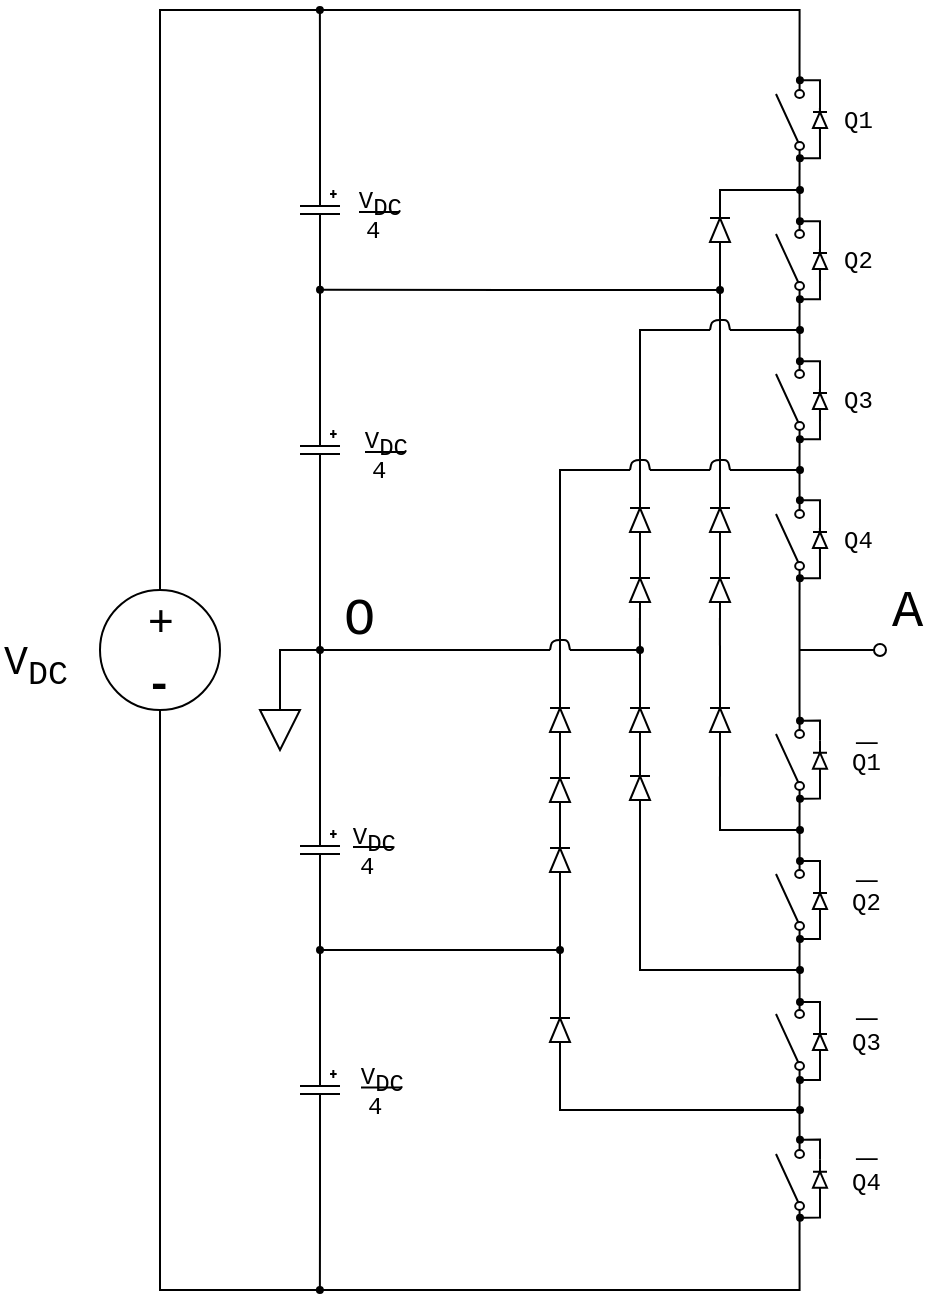 <mxfile version="10.6.6" type="github"><diagram id="sscBolJHvE7xzkybfC2L" name="Page-1"><mxGraphModel dx="1394" dy="781" grid="1" gridSize="5" guides="1" tooltips="1" connect="1" arrows="1" fold="1" page="1" pageScale="1" pageWidth="827" pageHeight="1169" math="0" shadow="0"><root><mxCell id="0"/><mxCell id="1" parent="0"/><mxCell id="ISOhxACk6VoRJgg4IMBV-1" value="" style="group" vertex="1" connectable="0" parent="1"><mxGeometry x="170" y="430" width="60" height="60" as="geometry"/></mxCell><mxCell id="ISOhxACk6VoRJgg4IMBV-2" value="" style="ellipse;whiteSpace=wrap;html=1;aspect=fixed;fillColor=none;" vertex="1" parent="ISOhxACk6VoRJgg4IMBV-1"><mxGeometry width="60" height="60" as="geometry"/></mxCell><mxCell id="ISOhxACk6VoRJgg4IMBV-3" value="+" style="text;html=1;resizable=0;points=[];autosize=1;align=left;verticalAlign=top;spacingTop=-4;fontStyle=0;fontSize=22;" vertex="1" parent="ISOhxACk6VoRJgg4IMBV-1"><mxGeometry x="22" width="20" height="20" as="geometry"/></mxCell><mxCell id="ISOhxACk6VoRJgg4IMBV-4" value="&lt;font style=&quot;font-size: 22px;&quot; face=&quot;Courier New&quot;&gt;-&lt;/font&gt;" style="text;html=1;resizable=0;points=[];autosize=1;align=left;verticalAlign=top;spacingTop=-4;fontSize=22;fontStyle=1" vertex="1" parent="ISOhxACk6VoRJgg4IMBV-1"><mxGeometry x="21" y="31" width="30" height="20" as="geometry"/></mxCell><mxCell id="ISOhxACk6VoRJgg4IMBV-5" style="edgeStyle=orthogonalEdgeStyle;rounded=0;orthogonalLoop=1;jettySize=auto;html=1;exitX=0;exitY=0.84;exitDx=0;exitDy=0;exitPerimeter=0;entryX=1;entryY=0.84;entryDx=0;entryDy=0;entryPerimeter=0;endArrow=none;endFill=0;" edge="1" parent="1" source="ISOhxACk6VoRJgg4IMBV-6" target="ISOhxACk6VoRJgg4IMBV-8"><mxGeometry relative="1" as="geometry"/></mxCell><mxCell id="ISOhxACk6VoRJgg4IMBV-6" value="" style="pointerEvents=1;verticalLabelPosition=bottom;shadow=0;dashed=0;align=center;fillColor=#ffffff;html=1;verticalAlign=top;strokeWidth=1;shape=mxgraph.electrical.electro-mechanical.simple_switch;direction=north;" vertex="1" parent="1"><mxGeometry x="508" y="170" width="14" height="50" as="geometry"/></mxCell><mxCell id="ISOhxACk6VoRJgg4IMBV-7" style="edgeStyle=orthogonalEdgeStyle;rounded=0;orthogonalLoop=1;jettySize=auto;html=1;exitX=0;exitY=0.84;exitDx=0;exitDy=0;exitPerimeter=0;entryX=1;entryY=0.84;entryDx=0;entryDy=0;entryPerimeter=0;endArrow=none;endFill=0;" edge="1" parent="1" source="ISOhxACk6VoRJgg4IMBV-8" target="ISOhxACk6VoRJgg4IMBV-10"><mxGeometry relative="1" as="geometry"/></mxCell><mxCell id="ISOhxACk6VoRJgg4IMBV-8" value="" style="pointerEvents=1;verticalLabelPosition=bottom;shadow=0;dashed=0;align=center;fillColor=#ffffff;html=1;verticalAlign=top;strokeWidth=1;shape=mxgraph.electrical.electro-mechanical.simple_switch;direction=north;" vertex="1" parent="1"><mxGeometry x="508" y="240" width="14" height="50" as="geometry"/></mxCell><mxCell id="ISOhxACk6VoRJgg4IMBV-9" style="edgeStyle=orthogonalEdgeStyle;rounded=0;orthogonalLoop=1;jettySize=auto;html=1;exitX=0;exitY=0.84;exitDx=0;exitDy=0;exitPerimeter=0;entryX=1;entryY=0.84;entryDx=0;entryDy=0;entryPerimeter=0;endArrow=none;endFill=0;" edge="1" parent="1" source="ISOhxACk6VoRJgg4IMBV-10" target="ISOhxACk6VoRJgg4IMBV-12"><mxGeometry relative="1" as="geometry"/></mxCell><mxCell id="ISOhxACk6VoRJgg4IMBV-10" value="" style="pointerEvents=1;verticalLabelPosition=bottom;shadow=0;dashed=0;align=center;fillColor=#ffffff;html=1;verticalAlign=top;strokeWidth=1;shape=mxgraph.electrical.electro-mechanical.simple_switch;direction=north;" vertex="1" parent="1"><mxGeometry x="508" y="310" width="14" height="50" as="geometry"/></mxCell><mxCell id="ISOhxACk6VoRJgg4IMBV-11" style="edgeStyle=orthogonalEdgeStyle;rounded=0;orthogonalLoop=1;jettySize=auto;html=1;exitX=0;exitY=0.84;exitDx=0;exitDy=0;exitPerimeter=0;entryX=1;entryY=0.84;entryDx=0;entryDy=0;entryPerimeter=0;endArrow=none;endFill=0;" edge="1" parent="1" source="ISOhxACk6VoRJgg4IMBV-12" target="ISOhxACk6VoRJgg4IMBV-14"><mxGeometry relative="1" as="geometry"/></mxCell><mxCell id="ISOhxACk6VoRJgg4IMBV-12" value="" style="pointerEvents=1;verticalLabelPosition=bottom;shadow=0;dashed=0;align=center;fillColor=#ffffff;html=1;verticalAlign=top;strokeWidth=1;shape=mxgraph.electrical.electro-mechanical.simple_switch;direction=north;" vertex="1" parent="1"><mxGeometry x="508" y="380" width="14" height="50" as="geometry"/></mxCell><mxCell id="ISOhxACk6VoRJgg4IMBV-13" style="edgeStyle=orthogonalEdgeStyle;rounded=0;orthogonalLoop=1;jettySize=auto;html=1;exitX=0;exitY=0.84;exitDx=0;exitDy=0;exitPerimeter=0;entryX=1;entryY=0.84;entryDx=0;entryDy=0;entryPerimeter=0;endArrow=none;endFill=0;" edge="1" parent="1" source="ISOhxACk6VoRJgg4IMBV-14" target="ISOhxACk6VoRJgg4IMBV-16"><mxGeometry relative="1" as="geometry"/></mxCell><mxCell id="ISOhxACk6VoRJgg4IMBV-14" value="" style="pointerEvents=1;verticalLabelPosition=bottom;shadow=0;dashed=0;align=center;fillColor=#ffffff;html=1;verticalAlign=top;strokeWidth=1;shape=mxgraph.electrical.electro-mechanical.simple_switch;direction=north;" vertex="1" parent="1"><mxGeometry x="508" y="490" width="14" height="50" as="geometry"/></mxCell><mxCell id="ISOhxACk6VoRJgg4IMBV-15" style="edgeStyle=orthogonalEdgeStyle;rounded=0;orthogonalLoop=1;jettySize=auto;html=1;exitX=0;exitY=0.84;exitDx=0;exitDy=0;exitPerimeter=0;entryX=1;entryY=0.84;entryDx=0;entryDy=0;entryPerimeter=0;endArrow=none;endFill=0;" edge="1" parent="1" source="ISOhxACk6VoRJgg4IMBV-16" target="ISOhxACk6VoRJgg4IMBV-18"><mxGeometry relative="1" as="geometry"/></mxCell><mxCell id="ISOhxACk6VoRJgg4IMBV-16" value="" style="pointerEvents=1;verticalLabelPosition=bottom;shadow=0;dashed=0;align=center;fillColor=#ffffff;html=1;verticalAlign=top;strokeWidth=1;shape=mxgraph.electrical.electro-mechanical.simple_switch;direction=north;" vertex="1" parent="1"><mxGeometry x="508" y="560" width="14" height="50" as="geometry"/></mxCell><mxCell id="ISOhxACk6VoRJgg4IMBV-17" style="edgeStyle=orthogonalEdgeStyle;rounded=0;orthogonalLoop=1;jettySize=auto;html=1;exitX=0;exitY=0.84;exitDx=0;exitDy=0;exitPerimeter=0;entryX=1;entryY=0.84;entryDx=0;entryDy=0;entryPerimeter=0;endArrow=none;endFill=0;" edge="1" parent="1" source="ISOhxACk6VoRJgg4IMBV-18" target="ISOhxACk6VoRJgg4IMBV-20"><mxGeometry relative="1" as="geometry"/></mxCell><mxCell id="ISOhxACk6VoRJgg4IMBV-18" value="" style="pointerEvents=1;verticalLabelPosition=bottom;shadow=0;dashed=0;align=center;fillColor=#ffffff;html=1;verticalAlign=top;strokeWidth=1;shape=mxgraph.electrical.electro-mechanical.simple_switch;direction=north;" vertex="1" parent="1"><mxGeometry x="508" y="630" width="14" height="50" as="geometry"/></mxCell><mxCell id="ISOhxACk6VoRJgg4IMBV-19" style="edgeStyle=orthogonalEdgeStyle;rounded=0;orthogonalLoop=1;jettySize=auto;html=1;exitX=0;exitY=0.84;exitDx=0;exitDy=0;exitPerimeter=0;entryX=0.5;entryY=1;entryDx=0;entryDy=0;endArrow=none;endFill=0;" edge="1" parent="1" source="ISOhxACk6VoRJgg4IMBV-20" target="ISOhxACk6VoRJgg4IMBV-2"><mxGeometry relative="1" as="geometry"><Array as="points"><mxPoint x="520" y="780"/><mxPoint x="200" y="780"/></Array></mxGeometry></mxCell><mxCell id="ISOhxACk6VoRJgg4IMBV-20" value="" style="pointerEvents=1;verticalLabelPosition=bottom;shadow=0;dashed=0;align=center;fillColor=#ffffff;html=1;verticalAlign=top;strokeWidth=1;shape=mxgraph.electrical.electro-mechanical.simple_switch;direction=north;" vertex="1" parent="1"><mxGeometry x="508" y="700" width="14" height="50" as="geometry"/></mxCell><mxCell id="ISOhxACk6VoRJgg4IMBV-21" style="edgeStyle=orthogonalEdgeStyle;rounded=0;orthogonalLoop=1;jettySize=auto;html=1;exitX=0;exitY=0.5;exitDx=0;exitDy=0;exitPerimeter=0;endArrow=oval;endFill=1;endSize=3;" edge="1" parent="1" source="ISOhxACk6VoRJgg4IMBV-22"><mxGeometry relative="1" as="geometry"><mxPoint x="279.944" y="140" as="targetPoint"/></mxGeometry></mxCell><mxCell id="ISOhxACk6VoRJgg4IMBV-22" value="" style="pointerEvents=1;verticalLabelPosition=bottom;shadow=0;dashed=0;align=center;fillColor=#ffffff;html=1;verticalAlign=top;strokeWidth=1;shape=mxgraph.electrical.capacitors.capacitor_5;direction=south;" vertex="1" parent="1"><mxGeometry x="270" y="220" width="20" height="40" as="geometry"/></mxCell><mxCell id="ISOhxACk6VoRJgg4IMBV-23" style="edgeStyle=orthogonalEdgeStyle;rounded=0;orthogonalLoop=1;jettySize=auto;html=1;exitX=0;exitY=0.5;exitDx=0;exitDy=0;exitPerimeter=0;entryX=1;entryY=0.5;entryDx=0;entryDy=0;entryPerimeter=0;endArrow=none;endFill=0;endSize=3;" edge="1" parent="1" source="ISOhxACk6VoRJgg4IMBV-25" target="ISOhxACk6VoRJgg4IMBV-22"><mxGeometry relative="1" as="geometry"/></mxCell><mxCell id="ISOhxACk6VoRJgg4IMBV-24" style="edgeStyle=orthogonalEdgeStyle;rounded=0;orthogonalLoop=1;jettySize=auto;html=1;exitX=1;exitY=0.5;exitDx=0;exitDy=0;exitPerimeter=0;entryX=0;entryY=0.5;entryDx=0;entryDy=0;entryPerimeter=0;endArrow=none;endFill=0;endSize=3;" edge="1" parent="1" source="ISOhxACk6VoRJgg4IMBV-25" target="ISOhxACk6VoRJgg4IMBV-29"><mxGeometry relative="1" as="geometry"/></mxCell><mxCell id="ISOhxACk6VoRJgg4IMBV-25" value="" style="pointerEvents=1;verticalLabelPosition=bottom;shadow=0;dashed=0;align=center;fillColor=#ffffff;html=1;verticalAlign=top;strokeWidth=1;shape=mxgraph.electrical.capacitors.capacitor_5;direction=south;" vertex="1" parent="1"><mxGeometry x="270" y="340" width="20" height="40" as="geometry"/></mxCell><mxCell id="ISOhxACk6VoRJgg4IMBV-26" style="edgeStyle=orthogonalEdgeStyle;rounded=0;orthogonalLoop=1;jettySize=auto;html=1;exitX=1;exitY=0.5;exitDx=0;exitDy=0;exitPerimeter=0;endArrow=oval;endFill=1;endSize=3;" edge="1" parent="1" source="ISOhxACk6VoRJgg4IMBV-27"><mxGeometry relative="1" as="geometry"><mxPoint x="279.944" y="780" as="targetPoint"/></mxGeometry></mxCell><mxCell id="ISOhxACk6VoRJgg4IMBV-27" value="" style="pointerEvents=1;verticalLabelPosition=bottom;shadow=0;dashed=0;align=center;fillColor=#ffffff;html=1;verticalAlign=top;strokeWidth=1;shape=mxgraph.electrical.capacitors.capacitor_5;direction=south;" vertex="1" parent="1"><mxGeometry x="270" y="660" width="20" height="40" as="geometry"/></mxCell><mxCell id="ISOhxACk6VoRJgg4IMBV-28" style="edgeStyle=orthogonalEdgeStyle;rounded=0;orthogonalLoop=1;jettySize=auto;html=1;exitX=1;exitY=0.5;exitDx=0;exitDy=0;exitPerimeter=0;entryX=0;entryY=0.5;entryDx=0;entryDy=0;entryPerimeter=0;endArrow=none;endFill=0;endSize=3;" edge="1" parent="1" source="ISOhxACk6VoRJgg4IMBV-29" target="ISOhxACk6VoRJgg4IMBV-27"><mxGeometry relative="1" as="geometry"/></mxCell><mxCell id="ISOhxACk6VoRJgg4IMBV-29" value="" style="pointerEvents=1;verticalLabelPosition=bottom;shadow=0;dashed=0;align=center;fillColor=#ffffff;html=1;verticalAlign=top;strokeWidth=1;shape=mxgraph.electrical.capacitors.capacitor_5;direction=south;" vertex="1" parent="1"><mxGeometry x="270" y="540" width="20" height="40" as="geometry"/></mxCell><mxCell id="ISOhxACk6VoRJgg4IMBV-30" style="edgeStyle=orthogonalEdgeStyle;rounded=0;orthogonalLoop=1;jettySize=auto;html=1;endArrow=oval;endFill=1;endSize=3;" edge="1" parent="1"><mxGeometry relative="1" as="geometry"><mxPoint x="520" y="370" as="targetPoint"/><Array as="points"><mxPoint x="485" y="370"/></Array><mxPoint x="485" y="370" as="sourcePoint"/></mxGeometry></mxCell><mxCell id="ISOhxACk6VoRJgg4IMBV-31" style="edgeStyle=orthogonalEdgeStyle;rounded=0;orthogonalLoop=1;jettySize=auto;html=1;endArrow=oval;endFill=1;endSize=3;" edge="1" parent="1"><mxGeometry relative="1" as="geometry"><mxPoint x="520" y="550" as="targetPoint"/><Array as="points"><mxPoint x="480" y="550"/></Array><mxPoint x="480" y="530" as="sourcePoint"/></mxGeometry></mxCell><mxCell id="ISOhxACk6VoRJgg4IMBV-33" style="edgeStyle=orthogonalEdgeStyle;rounded=0;orthogonalLoop=1;jettySize=auto;html=1;exitX=0.5;exitY=0;exitDx=0;exitDy=0;entryX=1;entryY=0.84;entryDx=0;entryDy=0;entryPerimeter=0;endArrow=none;endFill=0;" edge="1" parent="1" source="ISOhxACk6VoRJgg4IMBV-2" target="ISOhxACk6VoRJgg4IMBV-6"><mxGeometry relative="1" as="geometry"><mxPoint x="410" y="140" as="targetPoint"/><Array as="points"><mxPoint x="200" y="140"/><mxPoint x="520" y="140"/></Array></mxGeometry></mxCell><mxCell id="ISOhxACk6VoRJgg4IMBV-34" style="edgeStyle=orthogonalEdgeStyle;rounded=0;orthogonalLoop=1;jettySize=auto;html=1;exitX=0.5;exitY=0;exitDx=0;exitDy=0;exitPerimeter=0;endArrow=oval;endFill=1;endSize=3;" edge="1" parent="1" source="ISOhxACk6VoRJgg4IMBV-35"><mxGeometry relative="1" as="geometry"><mxPoint x="280" y="460" as="targetPoint"/><Array as="points"><mxPoint x="260" y="460"/></Array></mxGeometry></mxCell><mxCell id="ISOhxACk6VoRJgg4IMBV-35" value="" style="pointerEvents=1;verticalLabelPosition=bottom;shadow=0;dashed=0;align=center;fillColor=#ffffff;html=1;verticalAlign=top;strokeWidth=1;shape=mxgraph.electrical.signal_sources.signal_ground;" vertex="1" parent="1"><mxGeometry x="250" y="480" width="20" height="30" as="geometry"/></mxCell><mxCell id="ISOhxACk6VoRJgg4IMBV-36" style="edgeStyle=orthogonalEdgeStyle;rounded=0;orthogonalLoop=1;jettySize=auto;html=1;endArrow=oval;endFill=1;endSize=3;" edge="1" parent="1"><mxGeometry relative="1" as="geometry"><mxPoint x="520" y="300" as="targetPoint"/><Array as="points"><mxPoint x="490" y="300"/></Array><mxPoint x="485" y="300" as="sourcePoint"/></mxGeometry></mxCell><mxCell id="ISOhxACk6VoRJgg4IMBV-38" style="edgeStyle=orthogonalEdgeStyle;rounded=0;orthogonalLoop=1;jettySize=auto;html=1;endArrow=oval;endFill=1;endSize=3;exitX=0;exitY=0.5;exitDx=0;exitDy=0;exitPerimeter=0;" edge="1" parent="1" source="ISOhxACk6VoRJgg4IMBV-70"><mxGeometry relative="1" as="geometry"><mxPoint x="520" y="620" as="targetPoint"/><Array as="points"><mxPoint x="440" y="620"/></Array><mxPoint x="440" y="590" as="sourcePoint"/></mxGeometry></mxCell><mxCell id="ISOhxACk6VoRJgg4IMBV-43" style="edgeStyle=orthogonalEdgeStyle;rounded=0;orthogonalLoop=1;jettySize=auto;html=1;endArrow=oval;endFill=1;endSize=3;exitX=1;exitY=0.5;exitDx=0;exitDy=0;exitPerimeter=0;" edge="1" parent="1" source="ISOhxACk6VoRJgg4IMBV-52"><mxGeometry relative="1" as="geometry"><Array as="points"><mxPoint x="480" y="230"/><mxPoint x="520" y="230"/></Array><mxPoint x="420" y="260" as="sourcePoint"/><mxPoint x="520" y="230" as="targetPoint"/></mxGeometry></mxCell><mxCell id="ISOhxACk6VoRJgg4IMBV-46" style="edgeStyle=orthogonalEdgeStyle;rounded=0;orthogonalLoop=1;jettySize=auto;html=1;endArrow=oval;endFill=1;endSize=3;exitX=0;exitY=0.5;exitDx=0;exitDy=0;exitPerimeter=0;" edge="1" parent="1" source="ISOhxACk6VoRJgg4IMBV-82"><mxGeometry relative="1" as="geometry"><mxPoint x="520" y="690" as="targetPoint"/><Array as="points"><mxPoint x="400" y="690"/></Array><mxPoint x="330" y="690" as="sourcePoint"/></mxGeometry></mxCell><mxCell id="ISOhxACk6VoRJgg4IMBV-48" value="" style="endArrow=oval;html=1;endFill=0;" edge="1" parent="1"><mxGeometry width="50" height="50" relative="1" as="geometry"><mxPoint x="520" y="460" as="sourcePoint"/><mxPoint x="560" y="460" as="targetPoint"/></mxGeometry></mxCell><mxCell id="ISOhxACk6VoRJgg4IMBV-49" value="&lt;font style=&quot;font-size: 20px&quot; face=&quot;Courier New&quot;&gt;V&lt;sub&gt;DC&lt;/sub&gt;&lt;/font&gt;" style="text;html=1;resizable=0;points=[];autosize=1;align=left;verticalAlign=top;spacingTop=-4;fontSize=26;" vertex="1" parent="1"><mxGeometry x="120" y="445" width="50" height="40" as="geometry"/></mxCell><mxCell id="ISOhxACk6VoRJgg4IMBV-50" value="&lt;font face=&quot;Courier New&quot;&gt;O&lt;/font&gt;" style="text;html=1;resizable=0;points=[];autosize=1;align=left;verticalAlign=top;spacingTop=-4;fontSize=26;" vertex="1" parent="1"><mxGeometry x="290" y="425" width="30" height="30" as="geometry"/></mxCell><mxCell id="ISOhxACk6VoRJgg4IMBV-51" value="&lt;font face=&quot;Courier New&quot;&gt;A&lt;/font&gt;" style="text;html=1;resizable=0;points=[];autosize=1;align=left;verticalAlign=top;spacingTop=-4;fontSize=26;" vertex="1" parent="1"><mxGeometry x="564" y="421" width="30" height="30" as="geometry"/></mxCell><mxCell id="ISOhxACk6VoRJgg4IMBV-52" value="" style="pointerEvents=1;fillColor=#000000;verticalLabelPosition=bottom;shadow=0;dashed=0;align=center;fillColor=#ffffff;html=1;verticalAlign=top;strokeWidth=1;shape=mxgraph.electrical.diodes.diode;direction=north;" vertex="1" parent="1"><mxGeometry x="475" y="235" width="10" height="30" as="geometry"/></mxCell><mxCell id="ISOhxACk6VoRJgg4IMBV-53" value="" style="endArrow=none;html=1;" edge="1" parent="1"><mxGeometry width="50" height="50" relative="1" as="geometry"><mxPoint x="475" y="300" as="sourcePoint"/><mxPoint x="485" y="300" as="targetPoint"/><Array as="points"><mxPoint x="476" y="295"/><mxPoint x="484" y="295"/></Array></mxGeometry></mxCell><mxCell id="ISOhxACk6VoRJgg4IMBV-60" style="edgeStyle=orthogonalEdgeStyle;rounded=0;orthogonalLoop=1;jettySize=auto;html=1;exitX=1;exitY=0.5;exitDx=0;exitDy=0;exitPerimeter=0;endArrow=none;endFill=0;entryX=0;entryY=0.5;entryDx=0;entryDy=0;entryPerimeter=0;" edge="1" parent="1" source="ISOhxACk6VoRJgg4IMBV-54" target="ISOhxACk6VoRJgg4IMBV-52"><mxGeometry relative="1" as="geometry"><mxPoint x="479.98" y="375" as="targetPoint"/></mxGeometry></mxCell><mxCell id="ISOhxACk6VoRJgg4IMBV-54" value="" style="pointerEvents=1;fillColor=#000000;verticalLabelPosition=bottom;shadow=0;dashed=0;align=center;fillColor=#ffffff;html=1;verticalAlign=top;strokeWidth=1;shape=mxgraph.electrical.diodes.diode;direction=north;" vertex="1" parent="1"><mxGeometry x="475" y="380" width="10" height="30" as="geometry"/></mxCell><mxCell id="ISOhxACk6VoRJgg4IMBV-59" style="edgeStyle=orthogonalEdgeStyle;rounded=0;orthogonalLoop=1;jettySize=auto;html=1;exitX=1;exitY=0.5;exitDx=0;exitDy=0;exitPerimeter=0;entryX=0;entryY=0.5;entryDx=0;entryDy=0;entryPerimeter=0;endArrow=none;endFill=0;" edge="1" parent="1" target="ISOhxACk6VoRJgg4IMBV-54"><mxGeometry relative="1" as="geometry"><mxPoint x="480" y="415" as="sourcePoint"/></mxGeometry></mxCell><mxCell id="ISOhxACk6VoRJgg4IMBV-55" value="" style="pointerEvents=1;fillColor=#000000;verticalLabelPosition=bottom;shadow=0;dashed=0;align=center;fillColor=#ffffff;html=1;verticalAlign=top;strokeWidth=1;shape=mxgraph.electrical.diodes.diode;direction=north;" vertex="1" parent="1"><mxGeometry x="475" y="415" width="10" height="30" as="geometry"/></mxCell><mxCell id="ISOhxACk6VoRJgg4IMBV-57" style="edgeStyle=orthogonalEdgeStyle;rounded=0;orthogonalLoop=1;jettySize=auto;html=1;exitX=0;exitY=0.5;exitDx=0;exitDy=0;exitPerimeter=0;endArrow=none;endFill=0;" edge="1" parent="1" source="ISOhxACk6VoRJgg4IMBV-56"><mxGeometry relative="1" as="geometry"><mxPoint x="479.98" y="530.034" as="targetPoint"/></mxGeometry></mxCell><mxCell id="ISOhxACk6VoRJgg4IMBV-58" style="edgeStyle=orthogonalEdgeStyle;rounded=0;orthogonalLoop=1;jettySize=auto;html=1;exitX=1;exitY=0.5;exitDx=0;exitDy=0;exitPerimeter=0;entryX=0.033;entryY=0.498;entryDx=0;entryDy=0;entryPerimeter=0;endArrow=none;endFill=0;" edge="1" parent="1" source="ISOhxACk6VoRJgg4IMBV-56" target="ISOhxACk6VoRJgg4IMBV-55"><mxGeometry relative="1" as="geometry"/></mxCell><mxCell id="ISOhxACk6VoRJgg4IMBV-56" value="" style="pointerEvents=1;fillColor=#000000;verticalLabelPosition=bottom;shadow=0;dashed=0;align=center;fillColor=#ffffff;html=1;verticalAlign=top;strokeWidth=1;shape=mxgraph.electrical.diodes.diode;direction=north;" vertex="1" parent="1"><mxGeometry x="475" y="480" width="10" height="30" as="geometry"/></mxCell><mxCell id="ISOhxACk6VoRJgg4IMBV-61" value="" style="endArrow=none;html=1;" edge="1" parent="1"><mxGeometry width="50" height="50" relative="1" as="geometry"><mxPoint x="475.0" y="370" as="sourcePoint"/><mxPoint x="485.0" y="370" as="targetPoint"/><Array as="points"><mxPoint x="476" y="365"/><mxPoint x="484" y="365"/></Array></mxGeometry></mxCell><mxCell id="ISOhxACk6VoRJgg4IMBV-74" style="edgeStyle=orthogonalEdgeStyle;rounded=0;orthogonalLoop=1;jettySize=auto;html=1;exitX=1;exitY=0.5;exitDx=0;exitDy=0;exitPerimeter=0;endArrow=none;endFill=0;endSize=3;" edge="1" parent="1" source="ISOhxACk6VoRJgg4IMBV-62"><mxGeometry relative="1" as="geometry"><mxPoint x="475" y="300" as="targetPoint"/><Array as="points"><mxPoint x="440" y="300"/></Array></mxGeometry></mxCell><mxCell id="ISOhxACk6VoRJgg4IMBV-62" value="" style="pointerEvents=1;fillColor=#000000;verticalLabelPosition=bottom;shadow=0;dashed=0;align=center;fillColor=#ffffff;html=1;verticalAlign=top;strokeWidth=1;shape=mxgraph.electrical.diodes.diode;direction=north;" vertex="1" parent="1"><mxGeometry x="435" y="380" width="10" height="30" as="geometry"/></mxCell><mxCell id="ISOhxACk6VoRJgg4IMBV-63" style="edgeStyle=orthogonalEdgeStyle;rounded=0;orthogonalLoop=1;jettySize=auto;html=1;exitX=1;exitY=0.5;exitDx=0;exitDy=0;exitPerimeter=0;entryX=0;entryY=0.5;entryDx=0;entryDy=0;entryPerimeter=0;endArrow=none;endFill=0;" edge="1" parent="1" source="ISOhxACk6VoRJgg4IMBV-64" target="ISOhxACk6VoRJgg4IMBV-62"><mxGeometry relative="1" as="geometry"/></mxCell><mxCell id="ISOhxACk6VoRJgg4IMBV-64" value="" style="pointerEvents=1;fillColor=#000000;verticalLabelPosition=bottom;shadow=0;dashed=0;align=center;fillColor=#ffffff;html=1;verticalAlign=top;strokeWidth=1;shape=mxgraph.electrical.diodes.diode;direction=north;" vertex="1" parent="1"><mxGeometry x="435" y="415" width="10" height="30" as="geometry"/></mxCell><mxCell id="ISOhxACk6VoRJgg4IMBV-65" style="edgeStyle=orthogonalEdgeStyle;rounded=0;orthogonalLoop=1;jettySize=auto;html=1;exitX=1;exitY=0.5;exitDx=0;exitDy=0;exitPerimeter=0;entryX=0.033;entryY=0.498;entryDx=0;entryDy=0;entryPerimeter=0;endArrow=none;endFill=0;" edge="1" parent="1" target="ISOhxACk6VoRJgg4IMBV-64" source="ISOhxACk6VoRJgg4IMBV-68"><mxGeometry relative="1" as="geometry"><mxPoint x="440.143" y="490.286" as="sourcePoint"/></mxGeometry></mxCell><mxCell id="ISOhxACk6VoRJgg4IMBV-68" value="" style="pointerEvents=1;fillColor=#000000;verticalLabelPosition=bottom;shadow=0;dashed=0;align=center;fillColor=#ffffff;html=1;verticalAlign=top;strokeWidth=1;shape=mxgraph.electrical.diodes.diode;direction=north;" vertex="1" parent="1"><mxGeometry x="435" y="480" width="10" height="30" as="geometry"/></mxCell><mxCell id="ISOhxACk6VoRJgg4IMBV-69" style="edgeStyle=orthogonalEdgeStyle;rounded=0;orthogonalLoop=1;jettySize=auto;html=1;exitX=1;exitY=0.5;exitDx=0;exitDy=0;exitPerimeter=0;entryX=0;entryY=0.5;entryDx=0;entryDy=0;entryPerimeter=0;endArrow=none;endFill=0;" edge="1" parent="1" source="ISOhxACk6VoRJgg4IMBV-70"><mxGeometry relative="1" as="geometry"><mxPoint x="440" y="509" as="targetPoint"/></mxGeometry></mxCell><mxCell id="ISOhxACk6VoRJgg4IMBV-70" value="" style="pointerEvents=1;fillColor=#000000;verticalLabelPosition=bottom;shadow=0;dashed=0;align=center;fillColor=#ffffff;html=1;verticalAlign=top;strokeWidth=1;shape=mxgraph.electrical.diodes.diode;direction=north;" vertex="1" parent="1"><mxGeometry x="435" y="514" width="10" height="30" as="geometry"/></mxCell><mxCell id="ISOhxACk6VoRJgg4IMBV-73" value="" style="endArrow=oval;html=1;endFill=1;endSize=3;" edge="1" parent="1"><mxGeometry width="50" height="50" relative="1" as="geometry"><mxPoint x="405" y="460" as="sourcePoint"/><mxPoint x="440" y="460" as="targetPoint"/></mxGeometry></mxCell><mxCell id="ISOhxACk6VoRJgg4IMBV-79" style="edgeStyle=orthogonalEdgeStyle;rounded=0;orthogonalLoop=1;jettySize=auto;html=1;exitX=1;exitY=0.5;exitDx=0;exitDy=0;exitPerimeter=0;endArrow=none;endFill=0;endSize=3;" edge="1" parent="1" source="ISOhxACk6VoRJgg4IMBV-75"><mxGeometry relative="1" as="geometry"><mxPoint x="435" y="370" as="targetPoint"/><Array as="points"><mxPoint x="400" y="370"/></Array></mxGeometry></mxCell><mxCell id="ISOhxACk6VoRJgg4IMBV-75" value="" style="pointerEvents=1;fillColor=#000000;verticalLabelPosition=bottom;shadow=0;dashed=0;align=center;fillColor=#ffffff;html=1;verticalAlign=top;strokeWidth=1;shape=mxgraph.electrical.diodes.diode;direction=north;" vertex="1" parent="1"><mxGeometry x="395" y="480" width="10" height="30" as="geometry"/></mxCell><mxCell id="ISOhxACk6VoRJgg4IMBV-76" style="edgeStyle=orthogonalEdgeStyle;rounded=0;orthogonalLoop=1;jettySize=auto;html=1;exitX=1;exitY=0.5;exitDx=0;exitDy=0;exitPerimeter=0;entryX=0;entryY=0.5;entryDx=0;entryDy=0;entryPerimeter=0;endArrow=none;endFill=0;" edge="1" parent="1" source="ISOhxACk6VoRJgg4IMBV-77" target="ISOhxACk6VoRJgg4IMBV-75"><mxGeometry relative="1" as="geometry"/></mxCell><mxCell id="ISOhxACk6VoRJgg4IMBV-77" value="" style="pointerEvents=1;fillColor=#000000;verticalLabelPosition=bottom;shadow=0;dashed=0;align=center;fillColor=#ffffff;html=1;verticalAlign=top;strokeWidth=1;shape=mxgraph.electrical.diodes.diode;direction=north;" vertex="1" parent="1"><mxGeometry x="395" y="515" width="10" height="30" as="geometry"/></mxCell><mxCell id="ISOhxACk6VoRJgg4IMBV-84" style="edgeStyle=orthogonalEdgeStyle;rounded=0;orthogonalLoop=1;jettySize=auto;html=1;exitX=1;exitY=0.5;exitDx=0;exitDy=0;exitPerimeter=0;entryX=0;entryY=0.5;entryDx=0;entryDy=0;entryPerimeter=0;endArrow=none;endFill=0;endSize=3;" edge="1" parent="1" source="ISOhxACk6VoRJgg4IMBV-78" target="ISOhxACk6VoRJgg4IMBV-77"><mxGeometry relative="1" as="geometry"/></mxCell><mxCell id="ISOhxACk6VoRJgg4IMBV-78" value="" style="pointerEvents=1;fillColor=#000000;verticalLabelPosition=bottom;shadow=0;dashed=0;align=center;fillColor=#ffffff;html=1;verticalAlign=top;strokeWidth=1;shape=mxgraph.electrical.diodes.diode;direction=north;" vertex="1" parent="1"><mxGeometry x="395" y="550" width="10" height="30" as="geometry"/></mxCell><mxCell id="ISOhxACk6VoRJgg4IMBV-80" value="" style="endArrow=none;html=1;" edge="1" parent="1"><mxGeometry width="50" height="50" relative="1" as="geometry"><mxPoint x="435.0" y="370" as="sourcePoint"/><mxPoint x="445.0" y="370" as="targetPoint"/><Array as="points"><mxPoint x="436" y="365"/><mxPoint x="444" y="365"/></Array></mxGeometry></mxCell><mxCell id="ISOhxACk6VoRJgg4IMBV-81" value="" style="endArrow=none;html=1;" edge="1" parent="1"><mxGeometry width="50" height="50" relative="1" as="geometry"><mxPoint x="445" y="370" as="sourcePoint"/><mxPoint x="475" y="370" as="targetPoint"/></mxGeometry></mxCell><mxCell id="ISOhxACk6VoRJgg4IMBV-83" style="edgeStyle=orthogonalEdgeStyle;rounded=0;orthogonalLoop=1;jettySize=auto;html=1;exitX=1;exitY=0.5;exitDx=0;exitDy=0;exitPerimeter=0;entryX=0;entryY=0.5;entryDx=0;entryDy=0;entryPerimeter=0;endArrow=none;endFill=0;endSize=3;" edge="1" parent="1" source="ISOhxACk6VoRJgg4IMBV-82" target="ISOhxACk6VoRJgg4IMBV-78"><mxGeometry relative="1" as="geometry"/></mxCell><mxCell id="ISOhxACk6VoRJgg4IMBV-82" value="" style="pointerEvents=1;fillColor=#000000;verticalLabelPosition=bottom;shadow=0;dashed=0;align=center;fillColor=#ffffff;html=1;verticalAlign=top;strokeWidth=1;shape=mxgraph.electrical.diodes.diode;direction=north;" vertex="1" parent="1"><mxGeometry x="395" y="635" width="10" height="30" as="geometry"/></mxCell><mxCell id="ISOhxACk6VoRJgg4IMBV-85" value="" style="endArrow=oval;html=1;startArrow=oval;startFill=1;endFill=1;endSize=3;startSize=3;" edge="1" parent="1"><mxGeometry width="50" height="50" relative="1" as="geometry"><mxPoint x="280" y="610" as="sourcePoint"/><mxPoint x="400" y="610" as="targetPoint"/></mxGeometry></mxCell><mxCell id="ISOhxACk6VoRJgg4IMBV-86" value="" style="endArrow=oval;html=1;startArrow=oval;startFill=1;endFill=1;endSize=3;startSize=3;" edge="1" parent="1"><mxGeometry width="50" height="50" relative="1" as="geometry"><mxPoint x="280" y="279.9" as="sourcePoint"/><mxPoint x="480" y="280" as="targetPoint"/></mxGeometry></mxCell><mxCell id="ISOhxACk6VoRJgg4IMBV-87" value="" style="endArrow=none;html=1;" edge="1" parent="1"><mxGeometry width="50" height="50" relative="1" as="geometry"><mxPoint x="395" y="460.0" as="sourcePoint"/><mxPoint x="405" y="460.0" as="targetPoint"/><Array as="points"><mxPoint x="396" y="455"/><mxPoint x="404" y="455"/></Array></mxGeometry></mxCell><mxCell id="ISOhxACk6VoRJgg4IMBV-88" value="" style="endArrow=none;html=1;" edge="1" parent="1"><mxGeometry width="50" height="50" relative="1" as="geometry"><mxPoint x="280" y="460" as="sourcePoint"/><mxPoint x="395" y="460" as="targetPoint"/></mxGeometry></mxCell><mxCell id="ISOhxACk6VoRJgg4IMBV-89" value="&lt;font face=&quot;Courier New&quot;&gt;Q1&lt;/font&gt;" style="text;html=1;resizable=0;points=[];autosize=1;align=left;verticalAlign=top;spacingTop=-4;" vertex="1" parent="1"><mxGeometry x="540" y="185" width="25" height="20" as="geometry"/></mxCell><mxCell id="ISOhxACk6VoRJgg4IMBV-90" value="&lt;font face=&quot;Courier New&quot;&gt;Q2&lt;/font&gt;" style="text;html=1;resizable=0;points=[];autosize=1;align=left;verticalAlign=top;spacingTop=-4;" vertex="1" parent="1"><mxGeometry x="540" y="255" width="25" height="20" as="geometry"/></mxCell><mxCell id="ISOhxACk6VoRJgg4IMBV-91" value="&lt;font face=&quot;Courier New&quot;&gt;Q3&lt;/font&gt;" style="text;html=1;resizable=0;points=[];autosize=1;align=left;verticalAlign=top;spacingTop=-4;" vertex="1" parent="1"><mxGeometry x="540" y="325" width="25" height="20" as="geometry"/></mxCell><mxCell id="ISOhxACk6VoRJgg4IMBV-92" value="&lt;font face=&quot;Courier New&quot;&gt;Q4&lt;/font&gt;" style="text;html=1;resizable=0;points=[];autosize=1;align=left;verticalAlign=top;spacingTop=-4;" vertex="1" parent="1"><mxGeometry x="540" y="395" width="25" height="20" as="geometry"/></mxCell><mxCell id="ISOhxACk6VoRJgg4IMBV-93" value="&lt;font face=&quot;Courier New&quot;&gt;Q1&lt;/font&gt;" style="text;html=1;resizable=0;points=[];autosize=1;align=left;verticalAlign=top;spacingTop=-4;" vertex="1" parent="1"><mxGeometry x="544" y="505.6" width="25" height="20" as="geometry"/></mxCell><mxCell id="ISOhxACk6VoRJgg4IMBV-94" value="&lt;font face=&quot;Courier New&quot;&gt;Q2&lt;/font&gt;" style="text;html=1;resizable=0;points=[];autosize=1;align=left;verticalAlign=top;spacingTop=-4;" vertex="1" parent="1"><mxGeometry x="544" y="575.6" width="25" height="20" as="geometry"/></mxCell><mxCell id="ISOhxACk6VoRJgg4IMBV-95" value="&lt;font face=&quot;Courier New&quot;&gt;Q3&lt;/font&gt;" style="text;html=1;resizable=0;points=[];autosize=1;align=left;verticalAlign=top;spacingTop=-4;" vertex="1" parent="1"><mxGeometry x="544" y="645.6" width="25" height="20" as="geometry"/></mxCell><mxCell id="ISOhxACk6VoRJgg4IMBV-96" value="&lt;font face=&quot;Courier New&quot;&gt;Q4&lt;/font&gt;" style="text;html=1;resizable=0;points=[];autosize=1;align=left;verticalAlign=top;spacingTop=-4;" vertex="1" parent="1"><mxGeometry x="544" y="715.6" width="25" height="20" as="geometry"/></mxCell><mxCell id="ISOhxACk6VoRJgg4IMBV-97" value="&lt;font style=&quot;font-size: 18px;&quot; face=&quot;Courier New&quot;&gt;_&lt;/font&gt;" style="text;html=1;resizable=0;points=[];autosize=1;align=left;verticalAlign=top;spacingTop=-4;fontSize=18;" vertex="1" parent="1"><mxGeometry x="546" y="485.5" width="20" height="20" as="geometry"/></mxCell><mxCell id="ISOhxACk6VoRJgg4IMBV-98" value="&lt;font style=&quot;font-size: 18px;&quot; face=&quot;Courier New&quot;&gt;_&lt;/font&gt;" style="text;html=1;resizable=0;points=[];autosize=1;align=left;verticalAlign=top;spacingTop=-4;fontSize=18;" vertex="1" parent="1"><mxGeometry x="546" y="555" width="20" height="20" as="geometry"/></mxCell><mxCell id="ISOhxACk6VoRJgg4IMBV-99" value="&lt;font style=&quot;font-size: 18px;&quot; face=&quot;Courier New&quot;&gt;_&lt;/font&gt;" style="text;html=1;resizable=0;points=[];autosize=1;align=left;verticalAlign=top;spacingTop=-4;fontSize=18;" vertex="1" parent="1"><mxGeometry x="546" y="624" width="20" height="20" as="geometry"/></mxCell><mxCell id="ISOhxACk6VoRJgg4IMBV-100" value="&lt;font style=&quot;font-size: 18px;&quot; face=&quot;Courier New&quot;&gt;_&lt;/font&gt;" style="text;html=1;resizable=0;points=[];autosize=1;align=left;verticalAlign=top;spacingTop=-4;fontSize=18;" vertex="1" parent="1"><mxGeometry x="546" y="694" width="20" height="20" as="geometry"/></mxCell><mxCell id="ISOhxACk6VoRJgg4IMBV-104" value="" style="group" vertex="1" connectable="0" parent="1"><mxGeometry x="275" y="345" width="50" height="35" as="geometry"/></mxCell><mxCell id="ISOhxACk6VoRJgg4IMBV-101" value="" style="endArrow=none;html=1;fontSize=16;" edge="1" parent="ISOhxACk6VoRJgg4IMBV-104"><mxGeometry width="50" height="50" relative="1" as="geometry"><mxPoint x="27.5" y="16" as="sourcePoint"/><mxPoint x="47.5" y="16" as="targetPoint"/></mxGeometry></mxCell><mxCell id="ISOhxACk6VoRJgg4IMBV-102" value="&lt;font style=&quot;font-size: 12px;&quot; face=&quot;Courier New&quot;&gt;V&lt;sub style=&quot;font-size: 12px;&quot;&gt;DC&lt;/sub&gt;&lt;/font&gt;" style="text;html=1;resizable=0;points=[];autosize=1;align=right;verticalAlign=top;spacingTop=-4;fontSize=12;" vertex="1" parent="ISOhxACk6VoRJgg4IMBV-104"><mxGeometry width="50" height="30" as="geometry"/></mxCell><mxCell id="ISOhxACk6VoRJgg4IMBV-103" value="&lt;font face=&quot;Courier New&quot;&gt;4&lt;/font&gt;" style="text;html=1;resizable=0;points=[];autosize=1;align=left;verticalAlign=top;spacingTop=-4;fontSize=12;" vertex="1" parent="ISOhxACk6VoRJgg4IMBV-104"><mxGeometry x="29" y="15" width="20" height="20" as="geometry"/></mxCell><mxCell id="ISOhxACk6VoRJgg4IMBV-105" value="" style="group" vertex="1" connectable="0" parent="1"><mxGeometry x="269" y="542.5" width="50" height="35" as="geometry"/></mxCell><mxCell id="ISOhxACk6VoRJgg4IMBV-106" value="" style="endArrow=none;html=1;fontSize=16;" edge="1" parent="ISOhxACk6VoRJgg4IMBV-105"><mxGeometry width="50" height="50" relative="1" as="geometry"><mxPoint x="27.5" y="16" as="sourcePoint"/><mxPoint x="47.5" y="16" as="targetPoint"/></mxGeometry></mxCell><mxCell id="ISOhxACk6VoRJgg4IMBV-107" value="&lt;font style=&quot;font-size: 12px;&quot; face=&quot;Courier New&quot;&gt;V&lt;sub style=&quot;font-size: 12px;&quot;&gt;DC&lt;/sub&gt;&lt;/font&gt;" style="text;html=1;resizable=0;points=[];autosize=1;align=right;verticalAlign=top;spacingTop=-4;fontSize=12;" vertex="1" parent="ISOhxACk6VoRJgg4IMBV-105"><mxGeometry width="50" height="30" as="geometry"/></mxCell><mxCell id="ISOhxACk6VoRJgg4IMBV-108" value="&lt;font face=&quot;Courier New&quot;&gt;4&lt;/font&gt;" style="text;html=1;resizable=0;points=[];autosize=1;align=left;verticalAlign=top;spacingTop=-4;fontSize=12;" vertex="1" parent="ISOhxACk6VoRJgg4IMBV-105"><mxGeometry x="29" y="15" width="20" height="20" as="geometry"/></mxCell><mxCell id="ISOhxACk6VoRJgg4IMBV-109" value="" style="group" vertex="1" connectable="0" parent="1"><mxGeometry x="273" y="662.7" width="50" height="35" as="geometry"/></mxCell><mxCell id="ISOhxACk6VoRJgg4IMBV-110" value="" style="endArrow=none;html=1;fontSize=16;" edge="1" parent="ISOhxACk6VoRJgg4IMBV-109"><mxGeometry width="50" height="50" relative="1" as="geometry"><mxPoint x="27.5" y="16" as="sourcePoint"/><mxPoint x="47.5" y="16" as="targetPoint"/></mxGeometry></mxCell><mxCell id="ISOhxACk6VoRJgg4IMBV-111" value="&lt;font style=&quot;font-size: 12px;&quot; face=&quot;Courier New&quot;&gt;V&lt;sub style=&quot;font-size: 12px;&quot;&gt;DC&lt;/sub&gt;&lt;/font&gt;" style="text;html=1;resizable=0;points=[];autosize=1;align=right;verticalAlign=top;spacingTop=-4;fontSize=12;" vertex="1" parent="ISOhxACk6VoRJgg4IMBV-109"><mxGeometry width="50" height="30" as="geometry"/></mxCell><mxCell id="ISOhxACk6VoRJgg4IMBV-112" value="&lt;font face=&quot;Courier New&quot;&gt;4&lt;/font&gt;" style="text;html=1;resizable=0;points=[];autosize=1;align=left;verticalAlign=top;spacingTop=-4;fontSize=12;" vertex="1" parent="ISOhxACk6VoRJgg4IMBV-109"><mxGeometry x="29" y="15" width="20" height="20" as="geometry"/></mxCell><mxCell id="ISOhxACk6VoRJgg4IMBV-113" value="" style="group" vertex="1" connectable="0" parent="1"><mxGeometry x="272" y="225" width="50" height="35" as="geometry"/></mxCell><mxCell id="ISOhxACk6VoRJgg4IMBV-114" value="" style="endArrow=none;html=1;fontSize=16;" edge="1" parent="ISOhxACk6VoRJgg4IMBV-113"><mxGeometry width="50" height="50" relative="1" as="geometry"><mxPoint x="27.5" y="16" as="sourcePoint"/><mxPoint x="47.5" y="16" as="targetPoint"/></mxGeometry></mxCell><mxCell id="ISOhxACk6VoRJgg4IMBV-115" value="&lt;font style=&quot;font-size: 12px;&quot; face=&quot;Courier New&quot;&gt;V&lt;sub style=&quot;font-size: 12px;&quot;&gt;DC&lt;/sub&gt;&lt;/font&gt;" style="text;html=1;resizable=0;points=[];autosize=1;align=right;verticalAlign=top;spacingTop=-4;fontSize=12;" vertex="1" parent="ISOhxACk6VoRJgg4IMBV-113"><mxGeometry width="50" height="30" as="geometry"/></mxCell><mxCell id="ISOhxACk6VoRJgg4IMBV-116" value="&lt;font face=&quot;Courier New&quot;&gt;4&lt;/font&gt;" style="text;html=1;resizable=0;points=[];autosize=1;align=left;verticalAlign=top;spacingTop=-4;fontSize=12;" vertex="1" parent="ISOhxACk6VoRJgg4IMBV-113"><mxGeometry x="29" y="15" width="20" height="20" as="geometry"/></mxCell><mxCell id="ISOhxACk6VoRJgg4IMBV-117" style="edgeStyle=orthogonalEdgeStyle;rounded=0;orthogonalLoop=1;jettySize=auto;html=1;exitX=1;exitY=0.5;exitDx=0;exitDy=0;exitPerimeter=0;startSize=5;endArrow=oval;endFill=1;endSize=3;" edge="1" parent="1" source="ISOhxACk6VoRJgg4IMBV-119"><mxGeometry relative="1" as="geometry"><mxPoint x="519.953" y="175.07" as="targetPoint"/><Array as="points"><mxPoint x="530" y="175"/></Array></mxGeometry></mxCell><mxCell id="ISOhxACk6VoRJgg4IMBV-118" style="edgeStyle=orthogonalEdgeStyle;rounded=0;orthogonalLoop=1;jettySize=auto;html=1;exitX=0;exitY=0.5;exitDx=0;exitDy=0;exitPerimeter=0;startSize=5;endArrow=oval;endFill=1;endSize=3;" edge="1" parent="1"><mxGeometry relative="1" as="geometry"><mxPoint x="519.953" y="214.14" as="targetPoint"/><mxPoint x="529.953" y="189.023" as="sourcePoint"/><Array as="points"><mxPoint x="530" y="214"/></Array></mxGeometry></mxCell><mxCell id="ISOhxACk6VoRJgg4IMBV-119" value="" style="pointerEvents=1;fillColor=#000000;verticalLabelPosition=bottom;shadow=0;dashed=0;align=center;fillColor=#ffffff;html=1;verticalAlign=top;strokeWidth=1;shape=mxgraph.electrical.diodes.diode;direction=north;" vertex="1" parent="1"><mxGeometry x="526.5" y="185" width="7" height="20" as="geometry"/></mxCell><mxCell id="ISOhxACk6VoRJgg4IMBV-120" style="edgeStyle=orthogonalEdgeStyle;rounded=0;orthogonalLoop=1;jettySize=auto;html=1;exitX=1;exitY=0.5;exitDx=0;exitDy=0;exitPerimeter=0;startSize=5;endArrow=oval;endFill=1;endSize=3;" edge="1" parent="1" source="ISOhxACk6VoRJgg4IMBV-122"><mxGeometry relative="1" as="geometry"><mxPoint x="519.953" y="245.57" as="targetPoint"/><Array as="points"><mxPoint x="530" y="245.5"/></Array></mxGeometry></mxCell><mxCell id="ISOhxACk6VoRJgg4IMBV-121" style="edgeStyle=orthogonalEdgeStyle;rounded=0;orthogonalLoop=1;jettySize=auto;html=1;exitX=0;exitY=0.5;exitDx=0;exitDy=0;exitPerimeter=0;startSize=5;endArrow=oval;endFill=1;endSize=3;" edge="1" parent="1"><mxGeometry relative="1" as="geometry"><mxPoint x="519.953" y="284.64" as="targetPoint"/><mxPoint x="529.953" y="259.523" as="sourcePoint"/><Array as="points"><mxPoint x="530" y="284.5"/></Array></mxGeometry></mxCell><mxCell id="ISOhxACk6VoRJgg4IMBV-122" value="" style="pointerEvents=1;fillColor=#000000;verticalLabelPosition=bottom;shadow=0;dashed=0;align=center;fillColor=#ffffff;html=1;verticalAlign=top;strokeWidth=1;shape=mxgraph.electrical.diodes.diode;direction=north;" vertex="1" parent="1"><mxGeometry x="526.5" y="255.5" width="7" height="20" as="geometry"/></mxCell><mxCell id="ISOhxACk6VoRJgg4IMBV-123" style="edgeStyle=orthogonalEdgeStyle;rounded=0;orthogonalLoop=1;jettySize=auto;html=1;exitX=1;exitY=0.5;exitDx=0;exitDy=0;exitPerimeter=0;startSize=5;endArrow=oval;endFill=1;endSize=3;" edge="1" parent="1" source="ISOhxACk6VoRJgg4IMBV-125"><mxGeometry relative="1" as="geometry"><mxPoint x="519.953" y="315.57" as="targetPoint"/><Array as="points"><mxPoint x="530" y="315.5"/></Array></mxGeometry></mxCell><mxCell id="ISOhxACk6VoRJgg4IMBV-124" style="edgeStyle=orthogonalEdgeStyle;rounded=0;orthogonalLoop=1;jettySize=auto;html=1;exitX=0;exitY=0.5;exitDx=0;exitDy=0;exitPerimeter=0;startSize=5;endArrow=oval;endFill=1;endSize=3;" edge="1" parent="1"><mxGeometry relative="1" as="geometry"><mxPoint x="519.953" y="354.64" as="targetPoint"/><mxPoint x="529.953" y="329.523" as="sourcePoint"/><Array as="points"><mxPoint x="530" y="354.5"/></Array></mxGeometry></mxCell><mxCell id="ISOhxACk6VoRJgg4IMBV-125" value="" style="pointerEvents=1;fillColor=#000000;verticalLabelPosition=bottom;shadow=0;dashed=0;align=center;fillColor=#ffffff;html=1;verticalAlign=top;strokeWidth=1;shape=mxgraph.electrical.diodes.diode;direction=north;" vertex="1" parent="1"><mxGeometry x="526.5" y="325.5" width="7" height="20" as="geometry"/></mxCell><mxCell id="ISOhxACk6VoRJgg4IMBV-126" style="edgeStyle=orthogonalEdgeStyle;rounded=0;orthogonalLoop=1;jettySize=auto;html=1;exitX=1;exitY=0.5;exitDx=0;exitDy=0;exitPerimeter=0;startSize=5;endArrow=oval;endFill=1;endSize=3;" edge="1" parent="1" source="ISOhxACk6VoRJgg4IMBV-128"><mxGeometry relative="1" as="geometry"><mxPoint x="519.953" y="385.07" as="targetPoint"/><Array as="points"><mxPoint x="530" y="385"/></Array></mxGeometry></mxCell><mxCell id="ISOhxACk6VoRJgg4IMBV-127" style="edgeStyle=orthogonalEdgeStyle;rounded=0;orthogonalLoop=1;jettySize=auto;html=1;exitX=0;exitY=0.5;exitDx=0;exitDy=0;exitPerimeter=0;startSize=5;endArrow=oval;endFill=1;endSize=3;" edge="1" parent="1"><mxGeometry relative="1" as="geometry"><mxPoint x="519.953" y="424.14" as="targetPoint"/><mxPoint x="529.953" y="399.023" as="sourcePoint"/><Array as="points"><mxPoint x="530" y="424"/></Array></mxGeometry></mxCell><mxCell id="ISOhxACk6VoRJgg4IMBV-128" value="" style="pointerEvents=1;fillColor=#000000;verticalLabelPosition=bottom;shadow=0;dashed=0;align=center;fillColor=#ffffff;html=1;verticalAlign=top;strokeWidth=1;shape=mxgraph.electrical.diodes.diode;direction=north;" vertex="1" parent="1"><mxGeometry x="526.5" y="395" width="7" height="20" as="geometry"/></mxCell><mxCell id="ISOhxACk6VoRJgg4IMBV-134" style="edgeStyle=orthogonalEdgeStyle;rounded=0;orthogonalLoop=1;jettySize=auto;html=1;exitX=1;exitY=0.5;exitDx=0;exitDy=0;exitPerimeter=0;startSize=5;endArrow=oval;endFill=1;endSize=3;" edge="1" parent="1" source="ISOhxACk6VoRJgg4IMBV-136"><mxGeometry relative="1" as="geometry"><mxPoint x="520" y="495.333" as="targetPoint"/><Array as="points"><mxPoint x="530" y="495.333"/></Array></mxGeometry></mxCell><mxCell id="ISOhxACk6VoRJgg4IMBV-135" style="edgeStyle=orthogonalEdgeStyle;rounded=0;orthogonalLoop=1;jettySize=auto;html=1;exitX=0;exitY=0.5;exitDx=0;exitDy=0;exitPerimeter=0;startSize=5;endArrow=oval;endFill=1;endSize=3;" edge="1" parent="1"><mxGeometry relative="1" as="geometry"><mxPoint x="520" y="534.333" as="targetPoint"/><mxPoint x="530" y="509.333" as="sourcePoint"/><Array as="points"><mxPoint x="530" y="534.333"/></Array></mxGeometry></mxCell><mxCell id="ISOhxACk6VoRJgg4IMBV-136" value="" style="pointerEvents=1;fillColor=#000000;verticalLabelPosition=bottom;shadow=0;dashed=0;align=center;fillColor=#ffffff;html=1;verticalAlign=top;strokeWidth=1;shape=mxgraph.electrical.diodes.diode;direction=north;" vertex="1" parent="1"><mxGeometry x="526.5" y="505.333" width="7" height="20" as="geometry"/></mxCell><mxCell id="ISOhxACk6VoRJgg4IMBV-137" style="edgeStyle=orthogonalEdgeStyle;rounded=0;orthogonalLoop=1;jettySize=auto;html=1;exitX=1;exitY=0.5;exitDx=0;exitDy=0;exitPerimeter=0;startSize=5;endArrow=oval;endFill=1;endSize=3;" edge="1" parent="1" source="ISOhxACk6VoRJgg4IMBV-139"><mxGeometry relative="1" as="geometry"><mxPoint x="520" y="704.833" as="targetPoint"/><Array as="points"><mxPoint x="530" y="704.833"/></Array></mxGeometry></mxCell><mxCell id="ISOhxACk6VoRJgg4IMBV-138" style="edgeStyle=orthogonalEdgeStyle;rounded=0;orthogonalLoop=1;jettySize=auto;html=1;exitX=0;exitY=0.5;exitDx=0;exitDy=0;exitPerimeter=0;startSize=5;endArrow=oval;endFill=1;endSize=3;" edge="1" parent="1"><mxGeometry relative="1" as="geometry"><mxPoint x="520" y="743.833" as="targetPoint"/><mxPoint x="530" y="718.833" as="sourcePoint"/><Array as="points"><mxPoint x="530" y="743.833"/></Array></mxGeometry></mxCell><mxCell id="ISOhxACk6VoRJgg4IMBV-139" value="" style="pointerEvents=1;fillColor=#000000;verticalLabelPosition=bottom;shadow=0;dashed=0;align=center;fillColor=#ffffff;html=1;verticalAlign=top;strokeWidth=1;shape=mxgraph.electrical.diodes.diode;direction=north;" vertex="1" parent="1"><mxGeometry x="526.5" y="714.833" width="7" height="20" as="geometry"/></mxCell><mxCell id="ISOhxACk6VoRJgg4IMBV-140" style="edgeStyle=orthogonalEdgeStyle;rounded=0;orthogonalLoop=1;jettySize=auto;html=1;exitX=1;exitY=0.5;exitDx=0;exitDy=0;exitPerimeter=0;startSize=5;endArrow=oval;endFill=1;endSize=3;" edge="1" parent="1" source="ISOhxACk6VoRJgg4IMBV-142"><mxGeometry relative="1" as="geometry"><mxPoint x="520" y="636" as="targetPoint"/><Array as="points"><mxPoint x="530" y="636"/></Array></mxGeometry></mxCell><mxCell id="ISOhxACk6VoRJgg4IMBV-141" style="edgeStyle=orthogonalEdgeStyle;rounded=0;orthogonalLoop=1;jettySize=auto;html=1;exitX=0;exitY=0.5;exitDx=0;exitDy=0;exitPerimeter=0;startSize=5;endArrow=oval;endFill=1;endSize=3;" edge="1" parent="1"><mxGeometry relative="1" as="geometry"><mxPoint x="520" y="675" as="targetPoint"/><mxPoint x="530" y="650" as="sourcePoint"/><Array as="points"><mxPoint x="530" y="675"/></Array></mxGeometry></mxCell><mxCell id="ISOhxACk6VoRJgg4IMBV-142" value="" style="pointerEvents=1;fillColor=#000000;verticalLabelPosition=bottom;shadow=0;dashed=0;align=center;fillColor=#ffffff;html=1;verticalAlign=top;strokeWidth=1;shape=mxgraph.electrical.diodes.diode;direction=north;" vertex="1" parent="1"><mxGeometry x="526.5" y="646" width="7" height="20" as="geometry"/></mxCell><mxCell id="ISOhxACk6VoRJgg4IMBV-143" style="edgeStyle=orthogonalEdgeStyle;rounded=0;orthogonalLoop=1;jettySize=auto;html=1;exitX=1;exitY=0.5;exitDx=0;exitDy=0;exitPerimeter=0;startSize=5;endArrow=oval;endFill=1;endSize=3;" edge="1" parent="1" source="ISOhxACk6VoRJgg4IMBV-145"><mxGeometry relative="1" as="geometry"><mxPoint x="520" y="565.5" as="targetPoint"/><Array as="points"><mxPoint x="530" y="565.5"/></Array></mxGeometry></mxCell><mxCell id="ISOhxACk6VoRJgg4IMBV-144" style="edgeStyle=orthogonalEdgeStyle;rounded=0;orthogonalLoop=1;jettySize=auto;html=1;exitX=0;exitY=0.5;exitDx=0;exitDy=0;exitPerimeter=0;startSize=5;endArrow=oval;endFill=1;endSize=3;" edge="1" parent="1"><mxGeometry relative="1" as="geometry"><mxPoint x="520" y="604.5" as="targetPoint"/><mxPoint x="530" y="579.5" as="sourcePoint"/><Array as="points"><mxPoint x="530" y="604.5"/></Array></mxGeometry></mxCell><mxCell id="ISOhxACk6VoRJgg4IMBV-145" value="" style="pointerEvents=1;fillColor=#000000;verticalLabelPosition=bottom;shadow=0;dashed=0;align=center;fillColor=#ffffff;html=1;verticalAlign=top;strokeWidth=1;shape=mxgraph.electrical.diodes.diode;direction=north;" vertex="1" parent="1"><mxGeometry x="526.5" y="575.5" width="7" height="20" as="geometry"/></mxCell></root></mxGraphModel></diagram></mxfile>